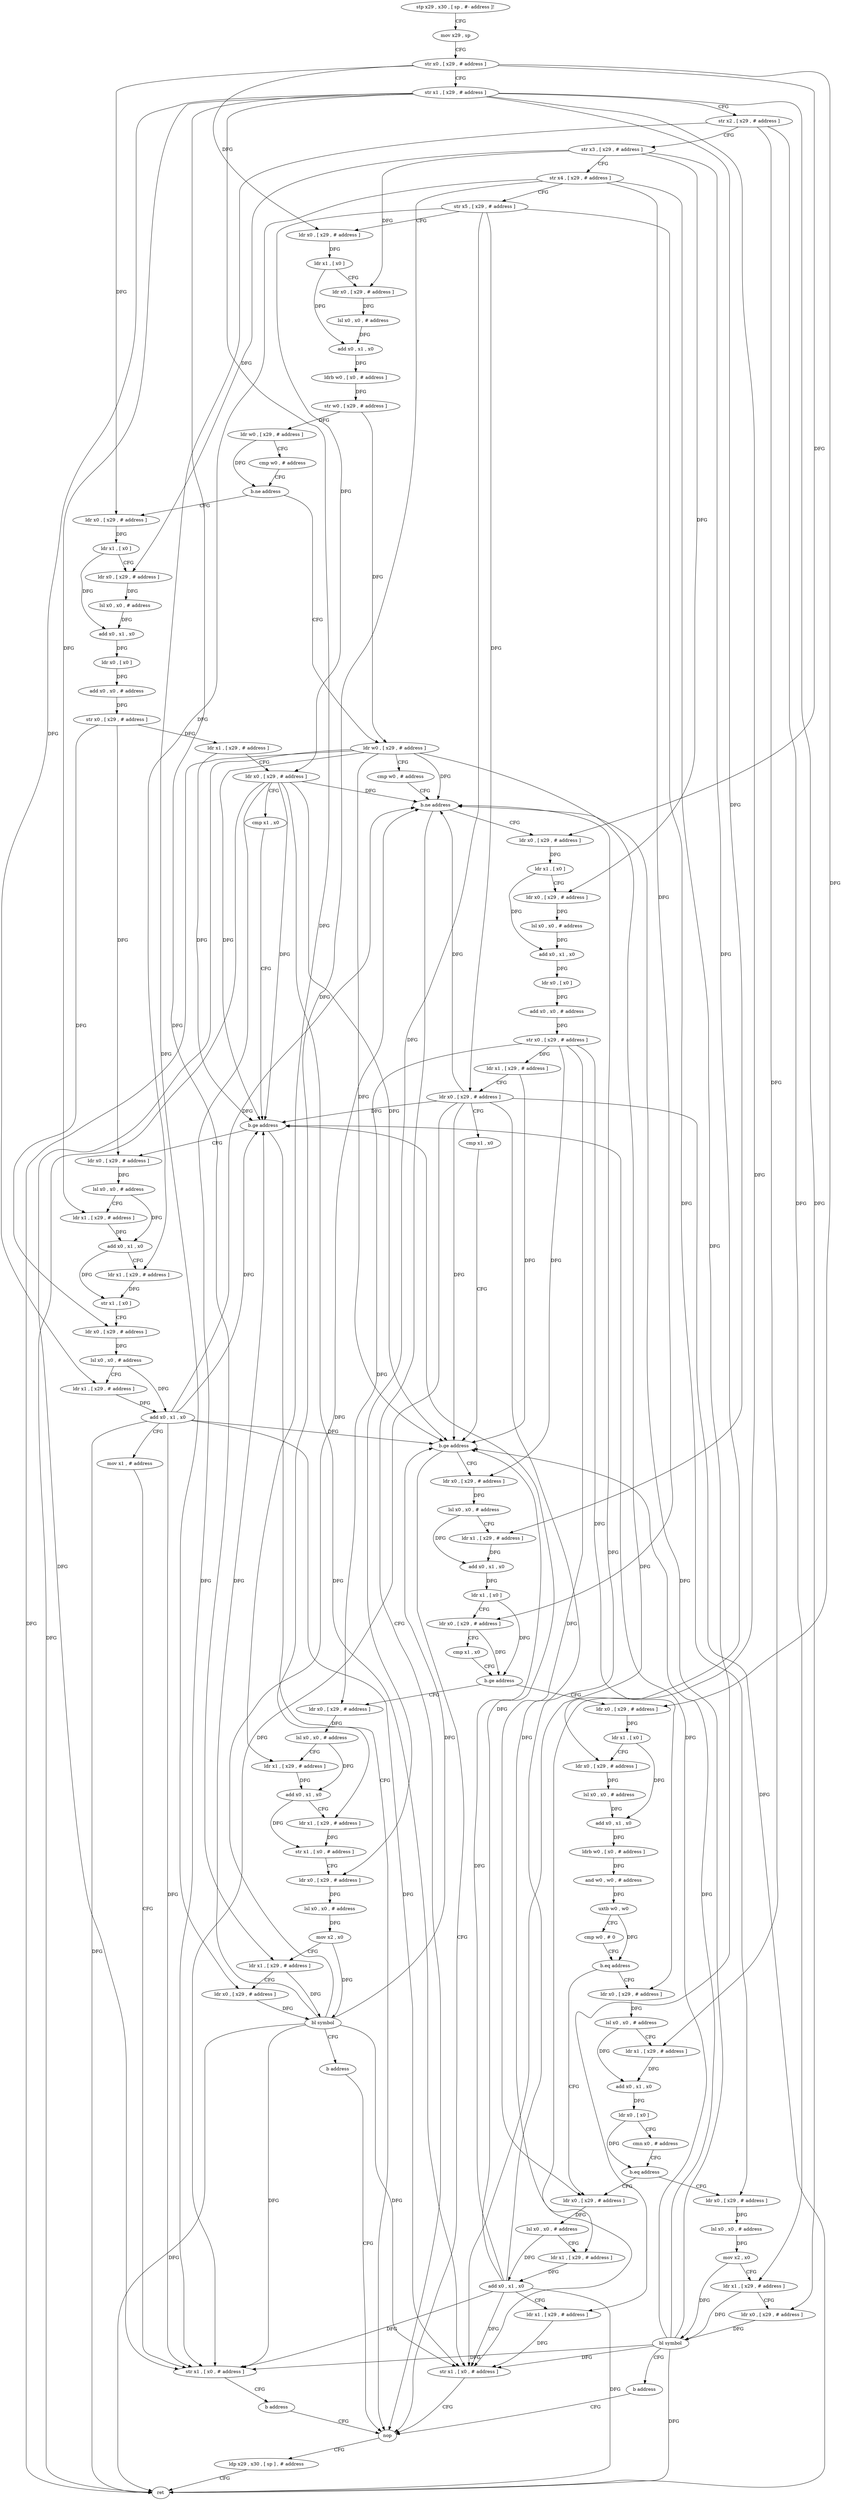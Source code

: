 digraph "func" {
"4452076" [label = "stp x29 , x30 , [ sp , #- address ]!" ]
"4452080" [label = "mov x29 , sp" ]
"4452084" [label = "str x0 , [ x29 , # address ]" ]
"4452088" [label = "str x1 , [ x29 , # address ]" ]
"4452092" [label = "str x2 , [ x29 , # address ]" ]
"4452096" [label = "str x3 , [ x29 , # address ]" ]
"4452100" [label = "str x4 , [ x29 , # address ]" ]
"4452104" [label = "str x5 , [ x29 , # address ]" ]
"4452108" [label = "ldr x0 , [ x29 , # address ]" ]
"4452112" [label = "ldr x1 , [ x0 ]" ]
"4452116" [label = "ldr x0 , [ x29 , # address ]" ]
"4452120" [label = "lsl x0 , x0 , # address" ]
"4452124" [label = "add x0 , x1 , x0" ]
"4452128" [label = "ldrb w0 , [ x0 , # address ]" ]
"4452132" [label = "str w0 , [ x29 , # address ]" ]
"4452136" [label = "ldr w0 , [ x29 , # address ]" ]
"4452140" [label = "cmp w0 , # address" ]
"4452144" [label = "b.ne address" ]
"4452248" [label = "ldr w0 , [ x29 , # address ]" ]
"4452148" [label = "ldr x0 , [ x29 , # address ]" ]
"4452252" [label = "cmp w0 , # address" ]
"4452256" [label = "b.ne address" ]
"4452512" [label = "nop" ]
"4452260" [label = "ldr x0 , [ x29 , # address ]" ]
"4452152" [label = "ldr x1 , [ x0 ]" ]
"4452156" [label = "ldr x0 , [ x29 , # address ]" ]
"4452160" [label = "lsl x0 , x0 , # address" ]
"4452164" [label = "add x0 , x1 , x0" ]
"4452168" [label = "ldr x0 , [ x0 ]" ]
"4452172" [label = "add x0 , x0 , # address" ]
"4452176" [label = "str x0 , [ x29 , # address ]" ]
"4452180" [label = "ldr x1 , [ x29 , # address ]" ]
"4452184" [label = "ldr x0 , [ x29 , # address ]" ]
"4452188" [label = "cmp x1 , x0" ]
"4452192" [label = "b.ge address" ]
"4452196" [label = "ldr x0 , [ x29 , # address ]" ]
"4452516" [label = "ldp x29 , x30 , [ sp ] , # address" ]
"4452520" [label = "ret" ]
"4452264" [label = "ldr x1 , [ x0 ]" ]
"4452268" [label = "ldr x0 , [ x29 , # address ]" ]
"4452272" [label = "lsl x0 , x0 , # address" ]
"4452276" [label = "add x0 , x1 , x0" ]
"4452280" [label = "ldr x0 , [ x0 ]" ]
"4452284" [label = "add x0 , x0 , # address" ]
"4452288" [label = "str x0 , [ x29 , # address ]" ]
"4452292" [label = "ldr x1 , [ x29 , # address ]" ]
"4452296" [label = "ldr x0 , [ x29 , # address ]" ]
"4452300" [label = "cmp x1 , x0" ]
"4452304" [label = "b.ge address" ]
"4452308" [label = "ldr x0 , [ x29 , # address ]" ]
"4452200" [label = "lsl x0 , x0 , # address" ]
"4452204" [label = "ldr x1 , [ x29 , # address ]" ]
"4452208" [label = "add x0 , x1 , x0" ]
"4452212" [label = "ldr x1 , [ x29 , # address ]" ]
"4452216" [label = "str x1 , [ x0 ]" ]
"4452220" [label = "ldr x0 , [ x29 , # address ]" ]
"4452224" [label = "lsl x0 , x0 , # address" ]
"4452228" [label = "ldr x1 , [ x29 , # address ]" ]
"4452232" [label = "add x0 , x1 , x0" ]
"4452236" [label = "mov x1 , # address" ]
"4452240" [label = "str x1 , [ x0 , # address ]" ]
"4452244" [label = "b address" ]
"4452312" [label = "lsl x0 , x0 , # address" ]
"4452316" [label = "ldr x1 , [ x29 , # address ]" ]
"4452320" [label = "add x0 , x1 , x0" ]
"4452324" [label = "ldr x1 , [ x0 ]" ]
"4452328" [label = "ldr x0 , [ x29 , # address ]" ]
"4452332" [label = "cmp x1 , x0" ]
"4452336" [label = "b.ge address" ]
"4452392" [label = "ldr x0 , [ x29 , # address ]" ]
"4452340" [label = "ldr x0 , [ x29 , # address ]" ]
"4452396" [label = "ldr x1 , [ x0 ]" ]
"4452400" [label = "ldr x0 , [ x29 , # address ]" ]
"4452404" [label = "lsl x0 , x0 , # address" ]
"4452408" [label = "add x0 , x1 , x0" ]
"4452412" [label = "ldrb w0 , [ x0 , # address ]" ]
"4452416" [label = "and w0 , w0 , # address" ]
"4452420" [label = "uxtb w0 , w0" ]
"4452424" [label = "cmp w0 , # 0" ]
"4452428" [label = "b.eq address" ]
"4452488" [label = "ldr x0 , [ x29 , # address ]" ]
"4452432" [label = "ldr x0 , [ x29 , # address ]" ]
"4452344" [label = "lsl x0 , x0 , # address" ]
"4452348" [label = "ldr x1 , [ x29 , # address ]" ]
"4452352" [label = "add x0 , x1 , x0" ]
"4452356" [label = "ldr x1 , [ x29 , # address ]" ]
"4452360" [label = "str x1 , [ x0 , # address ]" ]
"4452364" [label = "ldr x0 , [ x29 , # address ]" ]
"4452368" [label = "lsl x0 , x0 , # address" ]
"4452372" [label = "mov x2 , x0" ]
"4452376" [label = "ldr x1 , [ x29 , # address ]" ]
"4452380" [label = "ldr x0 , [ x29 , # address ]" ]
"4452384" [label = "bl symbol" ]
"4452388" [label = "b address" ]
"4452492" [label = "lsl x0 , x0 , # address" ]
"4452496" [label = "ldr x1 , [ x29 , # address ]" ]
"4452500" [label = "add x0 , x1 , x0" ]
"4452504" [label = "ldr x1 , [ x29 , # address ]" ]
"4452508" [label = "str x1 , [ x0 , # address ]" ]
"4452436" [label = "lsl x0 , x0 , # address" ]
"4452440" [label = "ldr x1 , [ x29 , # address ]" ]
"4452444" [label = "add x0 , x1 , x0" ]
"4452448" [label = "ldr x0 , [ x0 ]" ]
"4452452" [label = "cmn x0 , # address" ]
"4452456" [label = "b.eq address" ]
"4452460" [label = "ldr x0 , [ x29 , # address ]" ]
"4452464" [label = "lsl x0 , x0 , # address" ]
"4452468" [label = "mov x2 , x0" ]
"4452472" [label = "ldr x1 , [ x29 , # address ]" ]
"4452476" [label = "ldr x0 , [ x29 , # address ]" ]
"4452480" [label = "bl symbol" ]
"4452484" [label = "b address" ]
"4452076" -> "4452080" [ label = "CFG" ]
"4452080" -> "4452084" [ label = "CFG" ]
"4452084" -> "4452088" [ label = "CFG" ]
"4452084" -> "4452108" [ label = "DFG" ]
"4452084" -> "4452148" [ label = "DFG" ]
"4452084" -> "4452260" [ label = "DFG" ]
"4452084" -> "4452392" [ label = "DFG" ]
"4452088" -> "4452092" [ label = "CFG" ]
"4452088" -> "4452204" [ label = "DFG" ]
"4452088" -> "4452228" [ label = "DFG" ]
"4452088" -> "4452316" [ label = "DFG" ]
"4452088" -> "4452348" [ label = "DFG" ]
"4452088" -> "4452376" [ label = "DFG" ]
"4452088" -> "4452496" [ label = "DFG" ]
"4452088" -> "4452476" [ label = "DFG" ]
"4452092" -> "4452096" [ label = "CFG" ]
"4452092" -> "4452380" [ label = "DFG" ]
"4452092" -> "4452440" [ label = "DFG" ]
"4452092" -> "4452472" [ label = "DFG" ]
"4452096" -> "4452100" [ label = "CFG" ]
"4452096" -> "4452116" [ label = "DFG" ]
"4452096" -> "4452156" [ label = "DFG" ]
"4452096" -> "4452268" [ label = "DFG" ]
"4452096" -> "4452400" [ label = "DFG" ]
"4452100" -> "4452104" [ label = "CFG" ]
"4452100" -> "4452212" [ label = "DFG" ]
"4452100" -> "4452328" [ label = "DFG" ]
"4452100" -> "4452356" [ label = "DFG" ]
"4452100" -> "4452504" [ label = "DFG" ]
"4452104" -> "4452108" [ label = "CFG" ]
"4452104" -> "4452184" [ label = "DFG" ]
"4452104" -> "4452296" [ label = "DFG" ]
"4452104" -> "4452364" [ label = "DFG" ]
"4452104" -> "4452460" [ label = "DFG" ]
"4452108" -> "4452112" [ label = "DFG" ]
"4452112" -> "4452116" [ label = "CFG" ]
"4452112" -> "4452124" [ label = "DFG" ]
"4452116" -> "4452120" [ label = "DFG" ]
"4452120" -> "4452124" [ label = "DFG" ]
"4452124" -> "4452128" [ label = "DFG" ]
"4452128" -> "4452132" [ label = "DFG" ]
"4452132" -> "4452136" [ label = "DFG" ]
"4452132" -> "4452248" [ label = "DFG" ]
"4452136" -> "4452140" [ label = "CFG" ]
"4452136" -> "4452144" [ label = "DFG" ]
"4452140" -> "4452144" [ label = "CFG" ]
"4452144" -> "4452248" [ label = "CFG" ]
"4452144" -> "4452148" [ label = "CFG" ]
"4452248" -> "4452252" [ label = "CFG" ]
"4452248" -> "4452256" [ label = "DFG" ]
"4452248" -> "4452192" [ label = "DFG" ]
"4452248" -> "4452520" [ label = "DFG" ]
"4452248" -> "4452304" [ label = "DFG" ]
"4452248" -> "4452240" [ label = "DFG" ]
"4452248" -> "4452508" [ label = "DFG" ]
"4452148" -> "4452152" [ label = "DFG" ]
"4452252" -> "4452256" [ label = "CFG" ]
"4452256" -> "4452512" [ label = "CFG" ]
"4452256" -> "4452260" [ label = "CFG" ]
"4452512" -> "4452516" [ label = "CFG" ]
"4452260" -> "4452264" [ label = "DFG" ]
"4452152" -> "4452156" [ label = "CFG" ]
"4452152" -> "4452164" [ label = "DFG" ]
"4452156" -> "4452160" [ label = "DFG" ]
"4452160" -> "4452164" [ label = "DFG" ]
"4452164" -> "4452168" [ label = "DFG" ]
"4452168" -> "4452172" [ label = "DFG" ]
"4452172" -> "4452176" [ label = "DFG" ]
"4452176" -> "4452180" [ label = "DFG" ]
"4452176" -> "4452196" [ label = "DFG" ]
"4452176" -> "4452220" [ label = "DFG" ]
"4452180" -> "4452184" [ label = "CFG" ]
"4452180" -> "4452192" [ label = "DFG" ]
"4452184" -> "4452188" [ label = "CFG" ]
"4452184" -> "4452256" [ label = "DFG" ]
"4452184" -> "4452192" [ label = "DFG" ]
"4452184" -> "4452520" [ label = "DFG" ]
"4452184" -> "4452304" [ label = "DFG" ]
"4452184" -> "4452240" [ label = "DFG" ]
"4452184" -> "4452508" [ label = "DFG" ]
"4452188" -> "4452192" [ label = "CFG" ]
"4452192" -> "4452512" [ label = "CFG" ]
"4452192" -> "4452196" [ label = "CFG" ]
"4452196" -> "4452200" [ label = "DFG" ]
"4452516" -> "4452520" [ label = "CFG" ]
"4452264" -> "4452268" [ label = "CFG" ]
"4452264" -> "4452276" [ label = "DFG" ]
"4452268" -> "4452272" [ label = "DFG" ]
"4452272" -> "4452276" [ label = "DFG" ]
"4452276" -> "4452280" [ label = "DFG" ]
"4452280" -> "4452284" [ label = "DFG" ]
"4452284" -> "4452288" [ label = "DFG" ]
"4452288" -> "4452292" [ label = "DFG" ]
"4452288" -> "4452308" [ label = "DFG" ]
"4452288" -> "4452340" [ label = "DFG" ]
"4452288" -> "4452488" [ label = "DFG" ]
"4452288" -> "4452432" [ label = "DFG" ]
"4452292" -> "4452296" [ label = "CFG" ]
"4452292" -> "4452304" [ label = "DFG" ]
"4452296" -> "4452300" [ label = "CFG" ]
"4452296" -> "4452256" [ label = "DFG" ]
"4452296" -> "4452192" [ label = "DFG" ]
"4452296" -> "4452520" [ label = "DFG" ]
"4452296" -> "4452304" [ label = "DFG" ]
"4452296" -> "4452240" [ label = "DFG" ]
"4452296" -> "4452508" [ label = "DFG" ]
"4452300" -> "4452304" [ label = "CFG" ]
"4452304" -> "4452512" [ label = "CFG" ]
"4452304" -> "4452308" [ label = "CFG" ]
"4452308" -> "4452312" [ label = "DFG" ]
"4452200" -> "4452204" [ label = "CFG" ]
"4452200" -> "4452208" [ label = "DFG" ]
"4452204" -> "4452208" [ label = "DFG" ]
"4452208" -> "4452212" [ label = "CFG" ]
"4452208" -> "4452216" [ label = "DFG" ]
"4452212" -> "4452216" [ label = "DFG" ]
"4452216" -> "4452220" [ label = "CFG" ]
"4452220" -> "4452224" [ label = "DFG" ]
"4452224" -> "4452228" [ label = "CFG" ]
"4452224" -> "4452232" [ label = "DFG" ]
"4452228" -> "4452232" [ label = "DFG" ]
"4452232" -> "4452236" [ label = "CFG" ]
"4452232" -> "4452256" [ label = "DFG" ]
"4452232" -> "4452192" [ label = "DFG" ]
"4452232" -> "4452304" [ label = "DFG" ]
"4452232" -> "4452520" [ label = "DFG" ]
"4452232" -> "4452240" [ label = "DFG" ]
"4452232" -> "4452508" [ label = "DFG" ]
"4452236" -> "4452240" [ label = "CFG" ]
"4452240" -> "4452244" [ label = "CFG" ]
"4452244" -> "4452512" [ label = "CFG" ]
"4452312" -> "4452316" [ label = "CFG" ]
"4452312" -> "4452320" [ label = "DFG" ]
"4452316" -> "4452320" [ label = "DFG" ]
"4452320" -> "4452324" [ label = "DFG" ]
"4452324" -> "4452328" [ label = "CFG" ]
"4452324" -> "4452336" [ label = "DFG" ]
"4452328" -> "4452332" [ label = "CFG" ]
"4452328" -> "4452336" [ label = "DFG" ]
"4452332" -> "4452336" [ label = "CFG" ]
"4452336" -> "4452392" [ label = "CFG" ]
"4452336" -> "4452340" [ label = "CFG" ]
"4452392" -> "4452396" [ label = "DFG" ]
"4452340" -> "4452344" [ label = "DFG" ]
"4452396" -> "4452400" [ label = "CFG" ]
"4452396" -> "4452408" [ label = "DFG" ]
"4452400" -> "4452404" [ label = "DFG" ]
"4452404" -> "4452408" [ label = "DFG" ]
"4452408" -> "4452412" [ label = "DFG" ]
"4452412" -> "4452416" [ label = "DFG" ]
"4452416" -> "4452420" [ label = "DFG" ]
"4452420" -> "4452424" [ label = "CFG" ]
"4452420" -> "4452428" [ label = "DFG" ]
"4452424" -> "4452428" [ label = "CFG" ]
"4452428" -> "4452488" [ label = "CFG" ]
"4452428" -> "4452432" [ label = "CFG" ]
"4452488" -> "4452492" [ label = "DFG" ]
"4452432" -> "4452436" [ label = "DFG" ]
"4452344" -> "4452348" [ label = "CFG" ]
"4452344" -> "4452352" [ label = "DFG" ]
"4452348" -> "4452352" [ label = "DFG" ]
"4452352" -> "4452356" [ label = "CFG" ]
"4452352" -> "4452360" [ label = "DFG" ]
"4452356" -> "4452360" [ label = "DFG" ]
"4452360" -> "4452364" [ label = "CFG" ]
"4452364" -> "4452368" [ label = "DFG" ]
"4452368" -> "4452372" [ label = "DFG" ]
"4452372" -> "4452376" [ label = "CFG" ]
"4452372" -> "4452384" [ label = "DFG" ]
"4452376" -> "4452380" [ label = "CFG" ]
"4452376" -> "4452384" [ label = "DFG" ]
"4452380" -> "4452384" [ label = "DFG" ]
"4452384" -> "4452388" [ label = "CFG" ]
"4452384" -> "4452256" [ label = "DFG" ]
"4452384" -> "4452192" [ label = "DFG" ]
"4452384" -> "4452304" [ label = "DFG" ]
"4452384" -> "4452240" [ label = "DFG" ]
"4452384" -> "4452520" [ label = "DFG" ]
"4452384" -> "4452508" [ label = "DFG" ]
"4452388" -> "4452512" [ label = "CFG" ]
"4452492" -> "4452496" [ label = "CFG" ]
"4452492" -> "4452500" [ label = "DFG" ]
"4452496" -> "4452500" [ label = "DFG" ]
"4452500" -> "4452504" [ label = "CFG" ]
"4452500" -> "4452256" [ label = "DFG" ]
"4452500" -> "4452192" [ label = "DFG" ]
"4452500" -> "4452304" [ label = "DFG" ]
"4452500" -> "4452240" [ label = "DFG" ]
"4452500" -> "4452520" [ label = "DFG" ]
"4452500" -> "4452508" [ label = "DFG" ]
"4452504" -> "4452508" [ label = "DFG" ]
"4452508" -> "4452512" [ label = "CFG" ]
"4452436" -> "4452440" [ label = "CFG" ]
"4452436" -> "4452444" [ label = "DFG" ]
"4452440" -> "4452444" [ label = "DFG" ]
"4452444" -> "4452448" [ label = "DFG" ]
"4452448" -> "4452452" [ label = "CFG" ]
"4452448" -> "4452456" [ label = "DFG" ]
"4452452" -> "4452456" [ label = "CFG" ]
"4452456" -> "4452488" [ label = "CFG" ]
"4452456" -> "4452460" [ label = "CFG" ]
"4452460" -> "4452464" [ label = "DFG" ]
"4452464" -> "4452468" [ label = "DFG" ]
"4452468" -> "4452472" [ label = "CFG" ]
"4452468" -> "4452480" [ label = "DFG" ]
"4452472" -> "4452476" [ label = "CFG" ]
"4452472" -> "4452480" [ label = "DFG" ]
"4452476" -> "4452480" [ label = "DFG" ]
"4452480" -> "4452484" [ label = "CFG" ]
"4452480" -> "4452256" [ label = "DFG" ]
"4452480" -> "4452192" [ label = "DFG" ]
"4452480" -> "4452304" [ label = "DFG" ]
"4452480" -> "4452240" [ label = "DFG" ]
"4452480" -> "4452520" [ label = "DFG" ]
"4452480" -> "4452508" [ label = "DFG" ]
"4452484" -> "4452512" [ label = "CFG" ]
}
